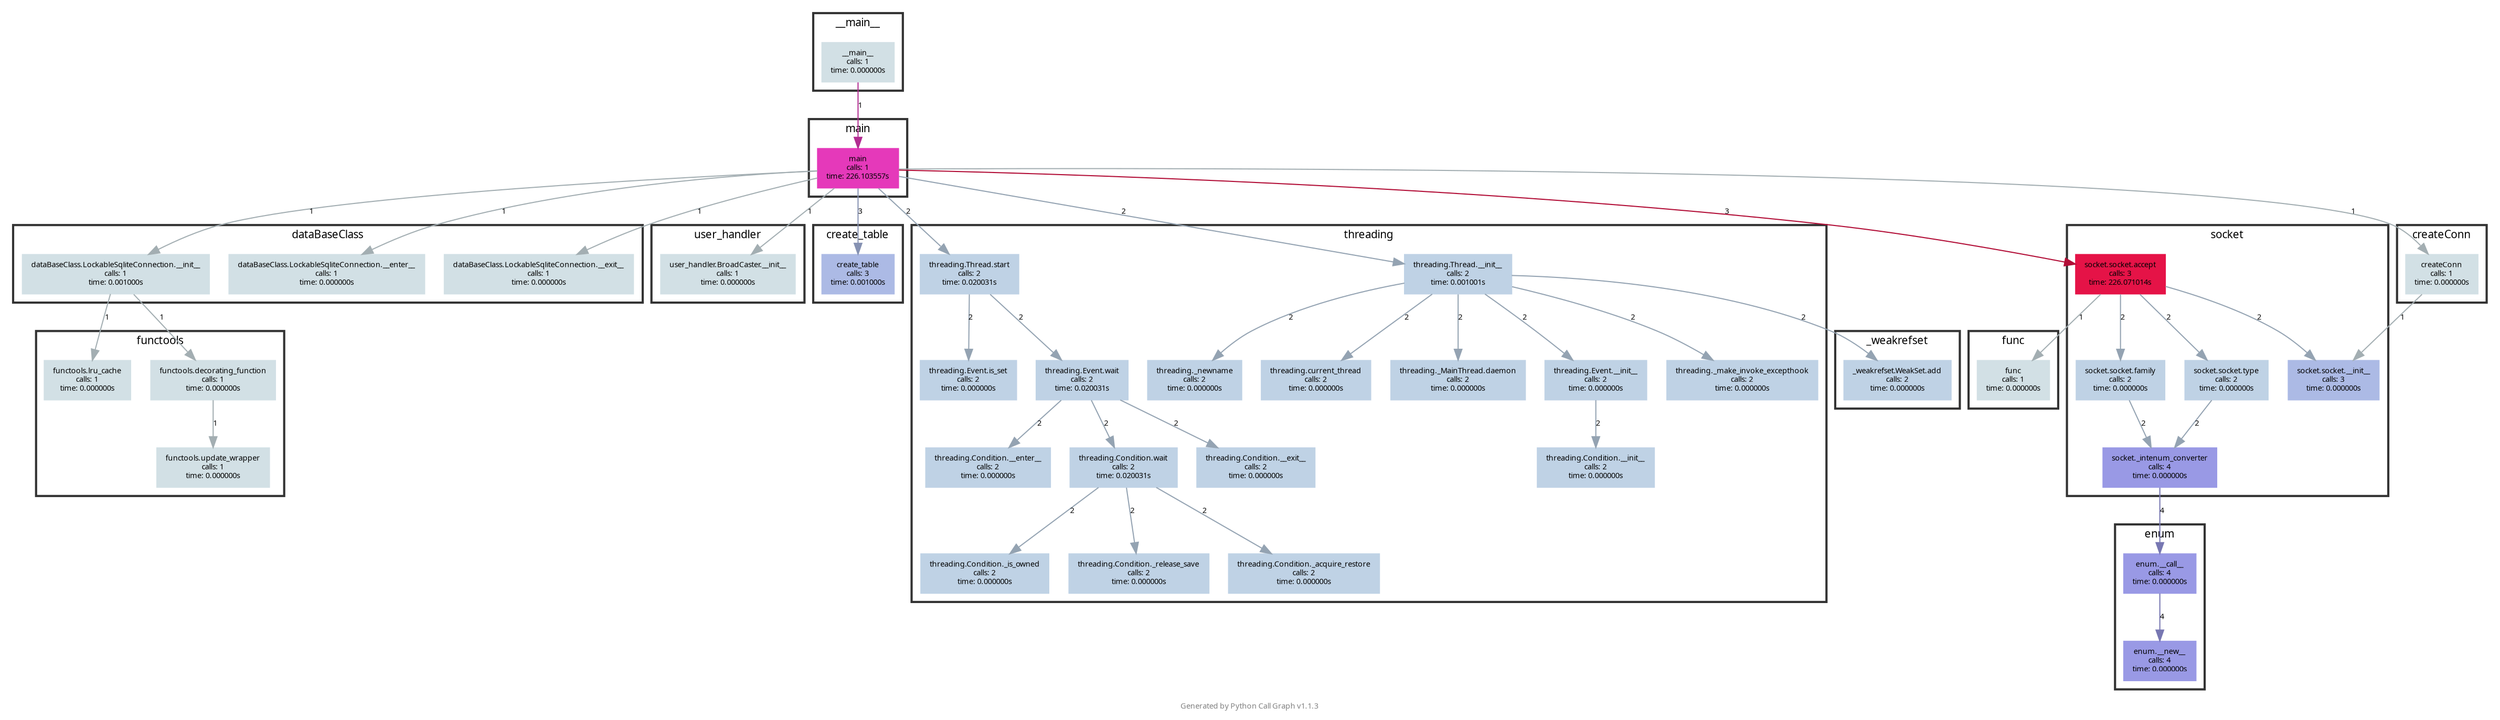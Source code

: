 digraph G {

    // Attributes
    graph [ overlap = "scalexy", fontname = "Verdana", fontsize = "7", fontcolor = "#0000007f", label = "Generated by Python Call Graph v1.1.3" ];
    node [ fontname = "Verdana", fontsize = "7", fontcolor = "#000000ff", style = "filled", shape = "rect" ];
    edge [ fontname = "Verdana", fontsize = "7", fontcolor = "#000000ff" ];

    // Groups
    subgraph "cluster___main__" { "__main__"; label = "__main__"; fontsize = "10"; fontcolor = "black"; style = "bold"; color="#000000cc"; }
    subgraph "cluster_main" { "main"; label = "main"; fontsize = "10"; fontcolor = "black"; style = "bold"; color="#000000cc"; }
    subgraph "cluster_dataBaseClass" { "dataBaseClass.LockableSqliteConnection.__init__" "dataBaseClass.LockableSqliteConnection.__enter__" "dataBaseClass.LockableSqliteConnection.__exit__"; label = "dataBaseClass"; fontsize = "10"; fontcolor = "black"; style = "bold"; color="#000000cc"; }
    subgraph "cluster_functools" { "functools.lru_cache" "functools.decorating_function" "functools.update_wrapper"; label = "functools"; fontsize = "10"; fontcolor = "black"; style = "bold"; color="#000000cc"; }
    subgraph "cluster_user_handler" { "user_handler.BroadCaster.__init__"; label = "user_handler"; fontsize = "10"; fontcolor = "black"; style = "bold"; color="#000000cc"; }
    subgraph "cluster_create_table" { "create_table"; label = "create_table"; fontsize = "10"; fontcolor = "black"; style = "bold"; color="#000000cc"; }
    subgraph "cluster_createConn" { "createConn"; label = "createConn"; fontsize = "10"; fontcolor = "black"; style = "bold"; color="#000000cc"; }
    subgraph "cluster_socket" { "socket.socket.__init__" "socket.socket.accept" "socket.socket.family" "socket._intenum_converter" "socket.socket.type"; label = "socket"; fontsize = "10"; fontcolor = "black"; style = "bold"; color="#000000cc"; }
    subgraph "cluster_enum" { "enum.__call__" "enum.__new__"; label = "enum"; fontsize = "10"; fontcolor = "black"; style = "bold"; color="#000000cc"; }
    subgraph "cluster_threading" { "threading.Thread.__init__" "threading._newname" "threading.current_thread" "threading._MainThread.daemon" "threading.Event.__init__" "threading.Condition.__init__" "threading._make_invoke_excepthook" "threading.Thread.start" "threading.Event.is_set" "threading.Event.wait" "threading.Condition.__enter__" "threading.Condition.wait" "threading.Condition._is_owned" "threading.Condition._release_save" "threading.Condition._acquire_restore" "threading.Condition.__exit__"; label = "threading"; fontsize = "10"; fontcolor = "black"; style = "bold"; color="#000000cc"; }
    subgraph "cluster__weakrefset" { "_weakrefset.WeakSet.add"; label = "_weakrefset"; fontsize = "10"; fontcolor = "black"; style = "bold"; color="#000000cc"; }
    subgraph "cluster_func" { "func"; label = "func"; fontsize = "10"; fontcolor = "black"; style = "bold"; color="#000000cc"; }

    // Nodes
    "__main__" [color = "#d2e0e5ff", label = "__main__\ncalls: 1\ntime: 0.000000s"];
    "main" [color = "#e539baff", label = "main\ncalls: 1\ntime: 226.103557s"];
    "dataBaseClass.LockableSqliteConnection.__init__" [color = "#d2e0e5ff", label = "dataBaseClass.LockableSqliteConnection.__init__\ncalls: 1\ntime: 0.001000s"];
    "functools.lru_cache" [color = "#d2e0e5ff", label = "functools.lru_cache\ncalls: 1\ntime: 0.000000s"];
    "functools.decorating_function" [color = "#d2e0e5ff", label = "functools.decorating_function\ncalls: 1\ntime: 0.000000s"];
    "functools.update_wrapper" [color = "#d2e0e5ff", label = "functools.update_wrapper\ncalls: 1\ntime: 0.000000s"];
    "user_handler.BroadCaster.__init__" [color = "#d2e0e5ff", label = "user_handler.BroadCaster.__init__\ncalls: 1\ntime: 0.000000s"];
    "dataBaseClass.LockableSqliteConnection.__enter__" [color = "#d2e0e5ff", label = "dataBaseClass.LockableSqliteConnection.__enter__\ncalls: 1\ntime: 0.000000s"];
    "create_table" [color = "#acbae5ff", label = "create_table\ncalls: 3\ntime: 0.001000s"];
    "dataBaseClass.LockableSqliteConnection.__exit__" [color = "#d2e0e5ff", label = "dataBaseClass.LockableSqliteConnection.__exit__\ncalls: 1\ntime: 0.000000s"];
    "createConn" [color = "#d2e0e5ff", label = "createConn\ncalls: 1\ntime: 0.000000s"];
    "socket.socket.__init__" [color = "#acbae5ff", label = "socket.socket.__init__\ncalls: 3\ntime: 0.000000s"];
    "socket.socket.accept" [color = "#e51347ff", label = "socket.socket.accept\ncalls: 3\ntime: 226.071014s"];
    "socket.socket.family" [color = "#bfd2e5ff", label = "socket.socket.family\ncalls: 2\ntime: 0.000000s"];
    "socket._intenum_converter" [color = "#9999e5ff", label = "socket._intenum_converter\ncalls: 4\ntime: 0.000000s"];
    "enum.__call__" [color = "#9999e5ff", label = "enum.__call__\ncalls: 4\ntime: 0.000000s"];
    "enum.__new__" [color = "#9999e5ff", label = "enum.__new__\ncalls: 4\ntime: 0.000000s"];
    "socket.socket.type" [color = "#bfd2e5ff", label = "socket.socket.type\ncalls: 2\ntime: 0.000000s"];
    "threading.Thread.__init__" [color = "#bfd2e5ff", label = "threading.Thread.__init__\ncalls: 2\ntime: 0.001001s"];
    "threading._newname" [color = "#bfd2e5ff", label = "threading._newname\ncalls: 2\ntime: 0.000000s"];
    "threading.current_thread" [color = "#bfd2e5ff", label = "threading.current_thread\ncalls: 2\ntime: 0.000000s"];
    "threading._MainThread.daemon" [color = "#bfd2e5ff", label = "threading._MainThread.daemon\ncalls: 2\ntime: 0.000000s"];
    "threading.Event.__init__" [color = "#bfd2e5ff", label = "threading.Event.__init__\ncalls: 2\ntime: 0.000000s"];
    "threading.Condition.__init__" [color = "#bfd2e5ff", label = "threading.Condition.__init__\ncalls: 2\ntime: 0.000000s"];
    "threading._make_invoke_excepthook" [color = "#bfd2e5ff", label = "threading._make_invoke_excepthook\ncalls: 2\ntime: 0.000000s"];
    "_weakrefset.WeakSet.add" [color = "#bfd2e5ff", label = "_weakrefset.WeakSet.add\ncalls: 2\ntime: 0.000000s"];
    "threading.Thread.start" [color = "#bfd2e5ff", label = "threading.Thread.start\ncalls: 2\ntime: 0.020031s"];
    "threading.Event.is_set" [color = "#bfd2e5ff", label = "threading.Event.is_set\ncalls: 2\ntime: 0.000000s"];
    "threading.Event.wait" [color = "#bfd2e5ff", label = "threading.Event.wait\ncalls: 2\ntime: 0.020031s"];
    "threading.Condition.__enter__" [color = "#bfd2e5ff", label = "threading.Condition.__enter__\ncalls: 2\ntime: 0.000000s"];
    "threading.Condition.wait" [color = "#bfd2e5ff", label = "threading.Condition.wait\ncalls: 2\ntime: 0.020031s"];
    "threading.Condition._is_owned" [color = "#bfd2e5ff", label = "threading.Condition._is_owned\ncalls: 2\ntime: 0.000000s"];
    "threading.Condition._release_save" [color = "#bfd2e5ff", label = "threading.Condition._release_save\ncalls: 2\ntime: 0.000000s"];
    "threading.Condition._acquire_restore" [color = "#bfd2e5ff", label = "threading.Condition._acquire_restore\ncalls: 2\ntime: 0.000000s"];
    "threading.Condition.__exit__" [color = "#bfd2e5ff", label = "threading.Condition.__exit__\ncalls: 2\ntime: 0.000000s"];
    "func" [color = "#d2e0e5ff", label = "func\ncalls: 1\ntime: 0.000000s"];

    // Edges
    "__main__" -> "main" [color = "#b22c91ff", label = "1"];
    "main" -> "dataBaseClass.LockableSqliteConnection.__init__" [color = "#a3aeb2ff", label = "1"];
    "main" -> "user_handler.BroadCaster.__init__" [color = "#a3aeb2ff", label = "1"];
    "main" -> "dataBaseClass.LockableSqliteConnection.__enter__" [color = "#a3aeb2ff", label = "1"];
    "main" -> "create_table" [color = "#8591b2ff", label = "3"];
    "main" -> "dataBaseClass.LockableSqliteConnection.__exit__" [color = "#a3aeb2ff", label = "1"];
    "main" -> "createConn" [color = "#a3aeb2ff", label = "1"];
    "main" -> "socket.socket.accept" [color = "#b20e37ff", label = "3"];
    "main" -> "threading.Thread.__init__" [color = "#94a3b2ff", label = "2"];
    "main" -> "threading.Thread.start" [color = "#94a3b2ff", label = "2"];
    "dataBaseClass.LockableSqliteConnection.__init__" -> "functools.lru_cache" [color = "#a3aeb2ff", label = "1"];
    "dataBaseClass.LockableSqliteConnection.__init__" -> "functools.decorating_function" [color = "#a3aeb2ff", label = "1"];
    "functools.decorating_function" -> "functools.update_wrapper" [color = "#a3aeb2ff", label = "1"];
    "createConn" -> "socket.socket.__init__" [color = "#a3aeb2ff", label = "1"];
    "socket.socket.accept" -> "socket.socket.family" [color = "#94a3b2ff", label = "2"];
    "socket.socket.accept" -> "socket.socket.type" [color = "#94a3b2ff", label = "2"];
    "socket.socket.accept" -> "socket.socket.__init__" [color = "#94a3b2ff", label = "2"];
    "socket.socket.accept" -> "func" [color = "#a3aeb2ff", label = "1"];
    "socket.socket.family" -> "socket._intenum_converter" [color = "#94a3b2ff", label = "2"];
    "socket._intenum_converter" -> "enum.__call__" [color = "#7777b2ff", label = "4"];
    "enum.__call__" -> "enum.__new__" [color = "#7777b2ff", label = "4"];
    "socket.socket.type" -> "socket._intenum_converter" [color = "#94a3b2ff", label = "2"];
    "threading.Thread.__init__" -> "threading._newname" [color = "#94a3b2ff", label = "2"];
    "threading.Thread.__init__" -> "threading.current_thread" [color = "#94a3b2ff", label = "2"];
    "threading.Thread.__init__" -> "threading._MainThread.daemon" [color = "#94a3b2ff", label = "2"];
    "threading.Thread.__init__" -> "threading.Event.__init__" [color = "#94a3b2ff", label = "2"];
    "threading.Thread.__init__" -> "threading._make_invoke_excepthook" [color = "#94a3b2ff", label = "2"];
    "threading.Thread.__init__" -> "_weakrefset.WeakSet.add" [color = "#94a3b2ff", label = "2"];
    "threading.Event.__init__" -> "threading.Condition.__init__" [color = "#94a3b2ff", label = "2"];
    "threading.Thread.start" -> "threading.Event.is_set" [color = "#94a3b2ff", label = "2"];
    "threading.Thread.start" -> "threading.Event.wait" [color = "#94a3b2ff", label = "2"];
    "threading.Event.wait" -> "threading.Condition.__enter__" [color = "#94a3b2ff", label = "2"];
    "threading.Event.wait" -> "threading.Condition.wait" [color = "#94a3b2ff", label = "2"];
    "threading.Event.wait" -> "threading.Condition.__exit__" [color = "#94a3b2ff", label = "2"];
    "threading.Condition.wait" -> "threading.Condition._is_owned" [color = "#94a3b2ff", label = "2"];
    "threading.Condition.wait" -> "threading.Condition._release_save" [color = "#94a3b2ff", label = "2"];
    "threading.Condition.wait" -> "threading.Condition._acquire_restore" [color = "#94a3b2ff", label = "2"];

}
